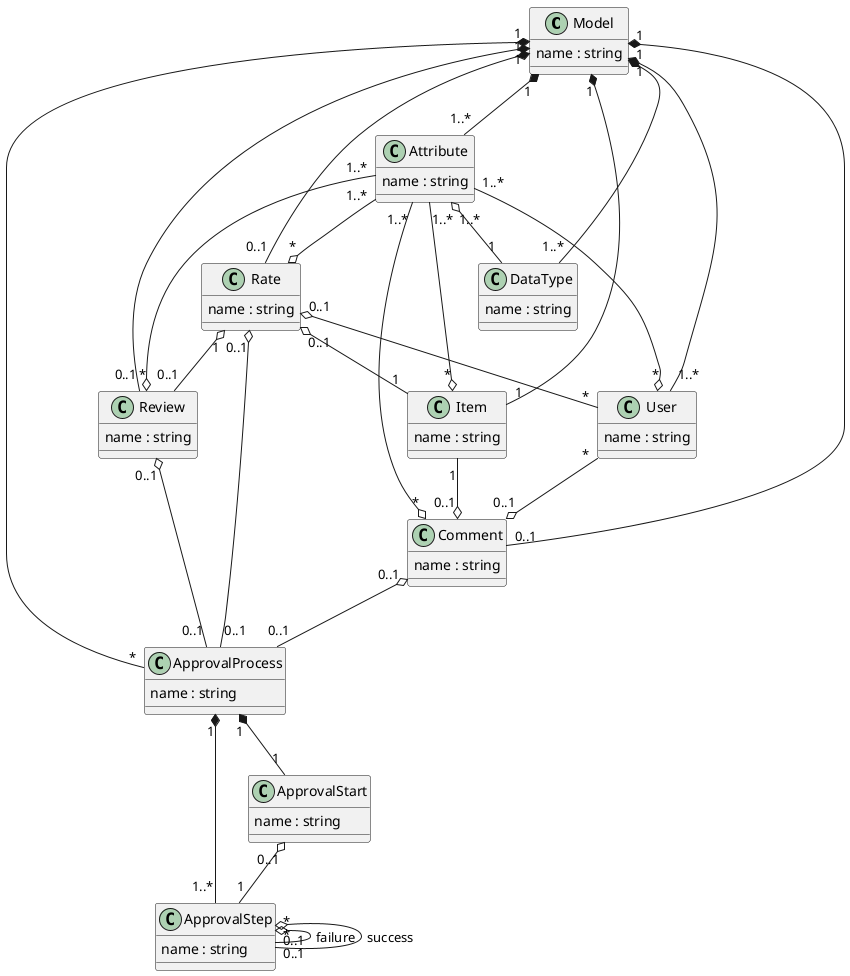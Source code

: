 @startuml

class Model {
  name : string
}

class Item{
  name : string
}

class Review{
  name : string
}

class Comment{
  name : string
}

class User{
  name : string
}

class Attribute{
  name : string
}

class Rate{
  name : string
}

class DataType{
  name : string
}

class ApprovalProcess{
  name : string
}

class ApprovalStart{
  name : string
}

class ApprovalStep{
  name : string
}

Model "1" *-- "1..*" User
Model "1" *-- "1" Item
Model "1" *-- "0..1" Comment
Model "1" *-- "0..1" Rate
Model "1" *-- "0..1" Review
Model "1" *-- "1..*" Attribute
Model "1" *-- "1..*" DataType
Model "1" *-- "*" ApprovalProcess

Attribute "1..*" o-- "1" DataType
Attribute "1..*" --o "*" User
Attribute "1..*" --o "*" Item
Attribute "1..*" --o "*" Review
Attribute "1..*" --o "*" Comment
Attribute "1..*" --o "*" Rate

Item "1" --o "0..1" Comment
User "*" --o "0..1" Comment

Comment "0..1" o-- "0..1" ApprovalProcess

Review "0..1" o-- "0..1" ApprovalProcess

Rate "0..1" o-- "*" User
Rate "0..1" o-- "1" Item
Rate "1" o-- "0..1" Review
Rate "0..1" o-- "0..1" ApprovalProcess

ApprovalProcess "1" *-- "1" ApprovalStart
ApprovalProcess "1" *-- "1..*" ApprovalStep

ApprovalStart "0..1" o-- "1" ApprovalStep

ApprovalStep "*" o-- "0..1" ApprovalStep : "failure"
ApprovalStep "*" o-- "0..1" ApprovalStep : "success"

@enduml